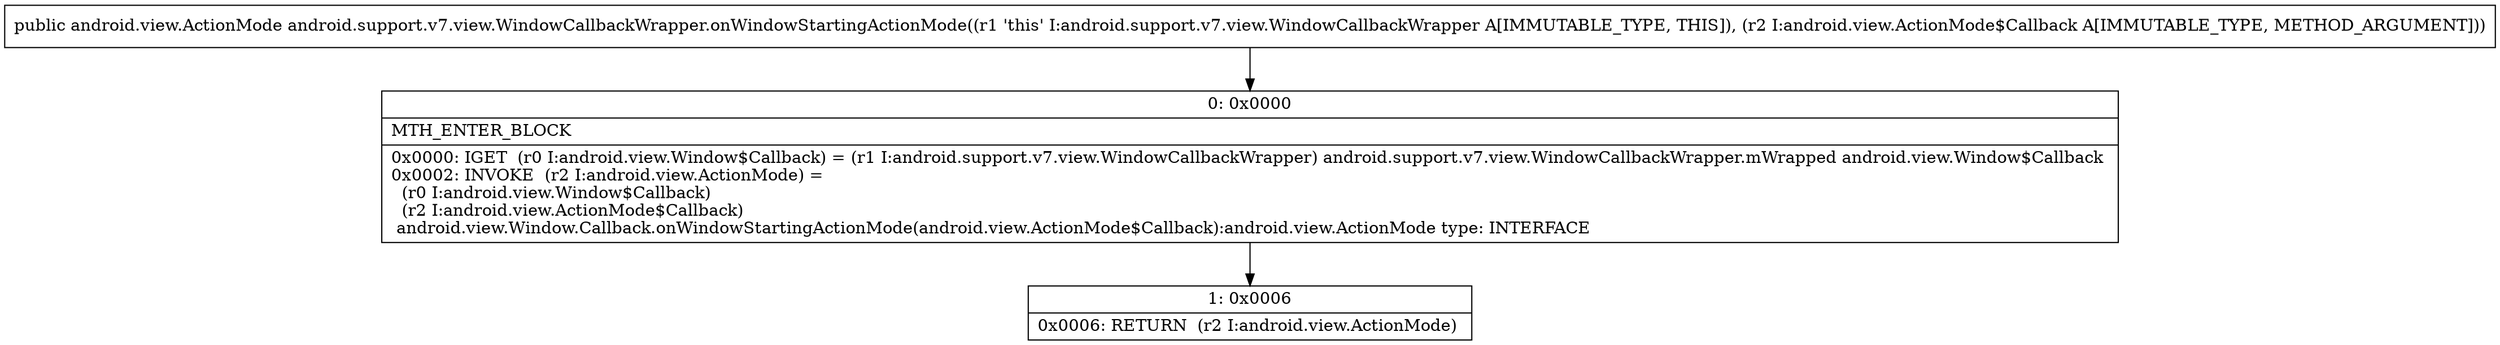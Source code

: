 digraph "CFG forandroid.support.v7.view.WindowCallbackWrapper.onWindowStartingActionMode(Landroid\/view\/ActionMode$Callback;)Landroid\/view\/ActionMode;" {
Node_0 [shape=record,label="{0\:\ 0x0000|MTH_ENTER_BLOCK\l|0x0000: IGET  (r0 I:android.view.Window$Callback) = (r1 I:android.support.v7.view.WindowCallbackWrapper) android.support.v7.view.WindowCallbackWrapper.mWrapped android.view.Window$Callback \l0x0002: INVOKE  (r2 I:android.view.ActionMode) = \l  (r0 I:android.view.Window$Callback)\l  (r2 I:android.view.ActionMode$Callback)\l android.view.Window.Callback.onWindowStartingActionMode(android.view.ActionMode$Callback):android.view.ActionMode type: INTERFACE \l}"];
Node_1 [shape=record,label="{1\:\ 0x0006|0x0006: RETURN  (r2 I:android.view.ActionMode) \l}"];
MethodNode[shape=record,label="{public android.view.ActionMode android.support.v7.view.WindowCallbackWrapper.onWindowStartingActionMode((r1 'this' I:android.support.v7.view.WindowCallbackWrapper A[IMMUTABLE_TYPE, THIS]), (r2 I:android.view.ActionMode$Callback A[IMMUTABLE_TYPE, METHOD_ARGUMENT])) }"];
MethodNode -> Node_0;
Node_0 -> Node_1;
}

